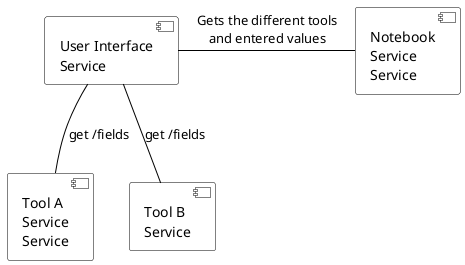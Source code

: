 @startuml
skinparam backgroundColor transparent
skinparam componentBackgroundColor white
skinparam componentBorderColor black
skinparam arrowColor black
component "User Interface\nService" as ui
component "Notebook\nService\nService" as nb
component "Tool A\nService\nService" as a
component "Tool B\nService" as b

ui -r- nb : Gets the different tools\nand entered values
ui -- a : get /fields
ui -- b : get /fields
@enduml

@startuml
title Opening a notebook
skinparam backgroundColor transparent
skinparam componentBackgroundColor white
skinparam componentBorderColor black
skinparam participantBackgroundColor white
skinparam participantBorderColor black
skinparam actorBackgroundColor white
skinparam actorBorderColor black
skinparam databaseBackgroundColor white
skinparam databaseBorderColor black
skinparam monochrome true
skinparam arrowColor black
actor User as user
participant "User Interface\nService" as ui
participant "Notebook\nService" as nb
participant "Tool A\nService" as a
participant "DB Resolver\nService" as dbr
database "Databases" as db

user -> ui : Open notebook
ui -> nb : Request notebook
nb -> dbr : Request tools and values
dbr -> db : Query
db -> dbr :
dbr -> nb : Return tools and values
nb -> a : get /fields
a -> nb
nb -> ui : Return tools with filled fields
ui -> user : Show nb
@enduml

@startuml
title Adding a new tool
skinparam backgroundColor transparent
skinparam componentBackgroundColor white
skinparam componentBorderColor black
skinparam participantBackgroundColor white
skinparam participantBorderColor black
skinparam actorBackgroundColor white
skinparam actorBorderColor black
skinparam databaseBackgroundColor white
skinparam databaseBorderColor black
skinparam monochrome true
skinparam arrowColor black
actor User as user
participant "User Interface\nService" as ui
participant "Service Fetcher\nService" as sf
participant "Tool A\nService" as a

user -> ui : Add new tool
ui -> sf : Request all tool services
sf -> ui :
ui -> user : Show available tools
user -> ui : Select tool A
ui -> a : Get /fields
a -> ui :
ui -> user : Show new tool in notebook
@enduml

@startuml
title Saving a notebook
skinparam backgroundColor transparent
skinparam componentBackgroundColor white
skinparam componentBorderColor black
skinparam participantBackgroundColor white
skinparam participantBorderColor black
skinparam actorBackgroundColor white
skinparam actorBorderColor black
skinparam databaseBackgroundColor white
skinparam databaseBorderColor black
skinparam monochrome true
skinparam arrowColor black
actor User as user
participant "User Interface\nService" as ui
participant "Notebook\nService" as nb
participant "DB Resolver\nService" as dbr
database "Databases" as db

user -> ui : Save notebook
ui -> nb : Send filled fields
nb -> dbr : Update notebook
dbr -> db : Update
db -> dbr
dbr -> nb
nb -> ui
ui -> user : Display "saved"
@enduml
